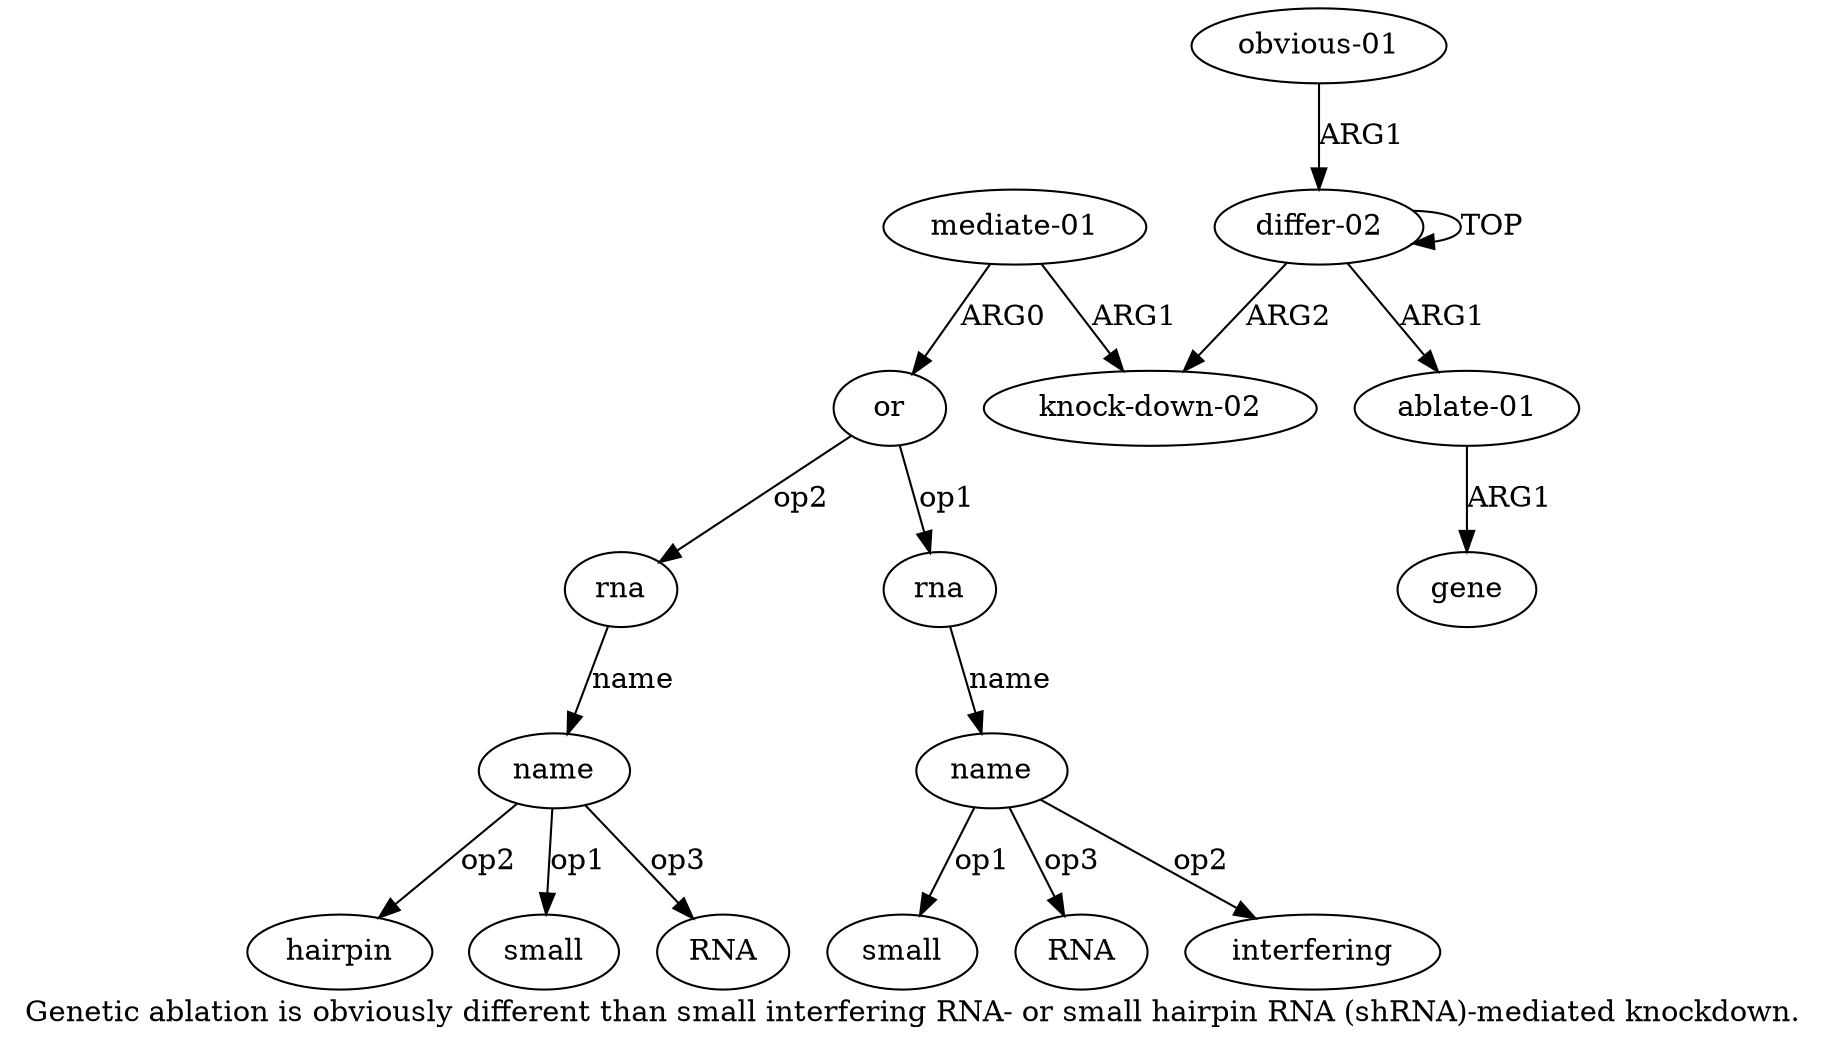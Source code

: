 digraph  {
	graph [label="Genetic ablation is obviously different than small interfering RNA- or small hairpin RNA (shRNA)-mediated knockdown."];
	node [label="\N"];
	"a7 small"	 [color=black,
		gold_ind=-1,
		gold_label=small,
		label=small,
		test_ind=-1,
		test_label=small];
	a10	 [color=black,
		gold_ind=10,
		gold_label="obvious-01",
		label="obvious-01",
		test_ind=10,
		test_label="obvious-01"];
	a0	 [color=black,
		gold_ind=0,
		gold_label="differ-02",
		label="differ-02",
		test_ind=0,
		test_label="differ-02"];
	a10 -> a0 [key=0,
	color=black,
	gold_label=ARG1,
	label=ARG1,
	test_label=ARG1];
"a7 RNA" [color=black,
	gold_ind=-1,
	gold_label=RNA,
	label=RNA,
	test_ind=-1,
	test_label=RNA];
"a9 hairpin" [color=black,
	gold_ind=-1,
	gold_label=hairpin,
	label=hairpin,
	test_ind=-1,
	test_label=hairpin];
a1 [color=black,
	gold_ind=1,
	gold_label="ablate-01",
	label="ablate-01",
	test_ind=1,
	test_label="ablate-01"];
a2 [color=black,
	gold_ind=2,
	gold_label=gene,
	label=gene,
	test_ind=2,
	test_label=gene];
a1 -> a2 [key=0,
color=black,
gold_label=ARG1,
label=ARG1,
test_label=ARG1];
a0 -> a1 [key=0,
color=black,
gold_label=ARG1,
label=ARG1,
test_label=ARG1];
a0 -> a0 [key=0,
color=black,
gold_label=TOP,
label=TOP,
test_label=TOP];
a3 [color=black,
gold_ind=3,
gold_label="knock-down-02",
label="knock-down-02",
test_ind=3,
test_label="knock-down-02"];
a0 -> a3 [key=0,
color=black,
gold_label=ARG2,
label=ARG2,
test_label=ARG2];
a5 [color=black,
gold_ind=5,
gold_label=or,
label=or,
test_ind=5,
test_label=or];
a6 [color=black,
gold_ind=6,
gold_label=rna,
label=rna,
test_ind=6,
test_label=rna];
a5 -> a6 [key=0,
color=black,
gold_label=op1,
label=op1,
test_label=op1];
a8 [color=black,
gold_ind=8,
gold_label=rna,
label=rna,
test_ind=8,
test_label=rna];
a5 -> a8 [key=0,
color=black,
gold_label=op2,
label=op2,
test_label=op2];
a4 [color=black,
gold_ind=4,
gold_label="mediate-01",
label="mediate-01",
test_ind=4,
test_label="mediate-01"];
a4 -> a3 [key=0,
color=black,
gold_label=ARG1,
label=ARG1,
test_label=ARG1];
a4 -> a5 [key=0,
color=black,
gold_label=ARG0,
label=ARG0,
test_label=ARG0];
a7 [color=black,
gold_ind=7,
gold_label=name,
label=name,
test_ind=7,
test_label=name];
a7 -> "a7 small" [key=0,
color=black,
gold_label=op1,
label=op1,
test_label=op1];
a7 -> "a7 RNA" [key=0,
color=black,
gold_label=op3,
label=op3,
test_label=op3];
"a7 interfering" [color=black,
gold_ind=-1,
gold_label=interfering,
label=interfering,
test_ind=-1,
test_label=interfering];
a7 -> "a7 interfering" [key=0,
color=black,
gold_label=op2,
label=op2,
test_label=op2];
a6 -> a7 [key=0,
color=black,
gold_label=name,
label=name,
test_label=name];
a9 [color=black,
gold_ind=9,
gold_label=name,
label=name,
test_ind=9,
test_label=name];
a9 -> "a9 hairpin" [key=0,
color=black,
gold_label=op2,
label=op2,
test_label=op2];
"a9 small" [color=black,
gold_ind=-1,
gold_label=small,
label=small,
test_ind=-1,
test_label=small];
a9 -> "a9 small" [key=0,
color=black,
gold_label=op1,
label=op1,
test_label=op1];
"a9 RNA" [color=black,
gold_ind=-1,
gold_label=RNA,
label=RNA,
test_ind=-1,
test_label=RNA];
a9 -> "a9 RNA" [key=0,
color=black,
gold_label=op3,
label=op3,
test_label=op3];
a8 -> a9 [key=0,
color=black,
gold_label=name,
label=name,
test_label=name];
}
